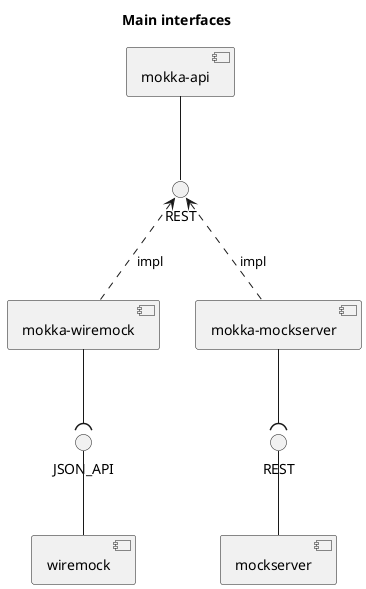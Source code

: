 @startuml

title Main interfaces

[mokka-wiremock]
[mokka-mockserver]

() REST as API
[mokka-mockserver] .up.> API : impl
[mokka-wiremock] .up.> API : impl
[mokka-api] -down-() API

() JSON_API as WM_API
[wiremock] -up-() WM_API
[mokka-wiremock]-down-(WM_API

() REST as MS_API
[mockserver] -up-() MS_API
[mokka-mockserver]-down-(MS_API

@enduml